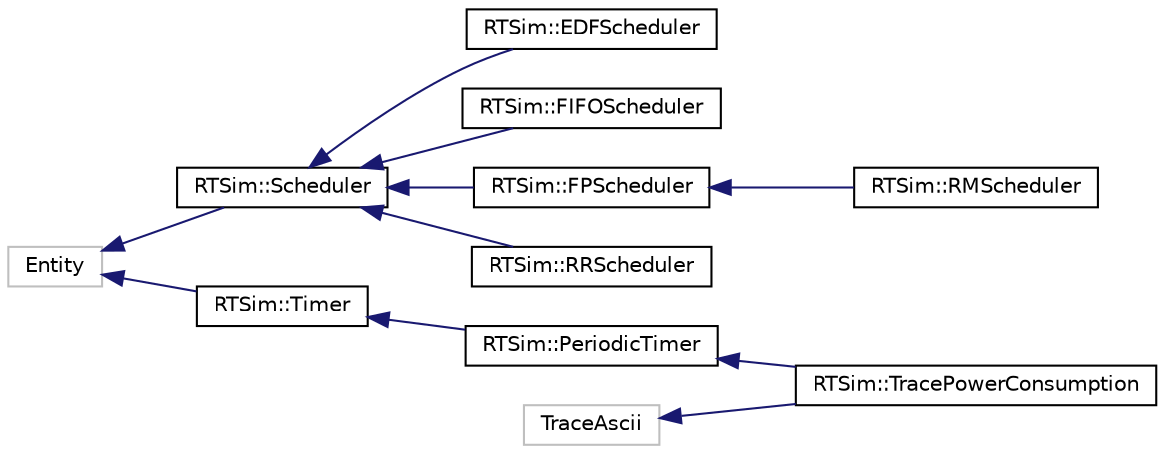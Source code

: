 digraph "Graphical Class Hierarchy"
{
  edge [fontname="Helvetica",fontsize="10",labelfontname="Helvetica",labelfontsize="10"];
  node [fontname="Helvetica",fontsize="10",shape=record];
  rankdir="LR";
  Node1 [label="Entity",height=0.2,width=0.4,color="grey75", fillcolor="white", style="filled"];
  Node1 -> Node2 [dir="back",color="midnightblue",fontsize="10",style="solid",fontname="Helvetica"];
  Node2 [label="RTSim::Scheduler",height=0.2,width=0.4,color="black", fillcolor="white", style="filled",URL="$d6/d9d/classRTSim_1_1Scheduler.html"];
  Node2 -> Node3 [dir="back",color="midnightblue",fontsize="10",style="solid",fontname="Helvetica"];
  Node3 [label="RTSim::EDFScheduler",height=0.2,width=0.4,color="black", fillcolor="white", style="filled",URL="$d0/d43/classRTSim_1_1EDFScheduler.html"];
  Node2 -> Node4 [dir="back",color="midnightblue",fontsize="10",style="solid",fontname="Helvetica"];
  Node4 [label="RTSim::FIFOScheduler",height=0.2,width=0.4,color="black", fillcolor="white", style="filled",URL="$da/d6b/classRTSim_1_1FIFOScheduler.html"];
  Node2 -> Node5 [dir="back",color="midnightblue",fontsize="10",style="solid",fontname="Helvetica"];
  Node5 [label="RTSim::FPScheduler",height=0.2,width=0.4,color="black", fillcolor="white", style="filled",URL="$df/d47/classRTSim_1_1FPScheduler.html"];
  Node5 -> Node6 [dir="back",color="midnightblue",fontsize="10",style="solid",fontname="Helvetica"];
  Node6 [label="RTSim::RMScheduler",height=0.2,width=0.4,color="black", fillcolor="white", style="filled",URL="$db/d0a/classRTSim_1_1RMScheduler.html"];
  Node2 -> Node7 [dir="back",color="midnightblue",fontsize="10",style="solid",fontname="Helvetica"];
  Node7 [label="RTSim::RRScheduler",height=0.2,width=0.4,color="black", fillcolor="white", style="filled",URL="$d6/d24/classRTSim_1_1RRScheduler.html"];
  Node1 -> Node8 [dir="back",color="midnightblue",fontsize="10",style="solid",fontname="Helvetica"];
  Node8 [label="RTSim::Timer",height=0.2,width=0.4,color="black", fillcolor="white", style="filled",URL="$d4/d68/classRTSim_1_1Timer.html"];
  Node8 -> Node9 [dir="back",color="midnightblue",fontsize="10",style="solid",fontname="Helvetica"];
  Node9 [label="RTSim::PeriodicTimer",height=0.2,width=0.4,color="black", fillcolor="white", style="filled",URL="$da/d19/classRTSim_1_1PeriodicTimer.html"];
  Node9 -> Node10 [dir="back",color="midnightblue",fontsize="10",style="solid",fontname="Helvetica"];
  Node10 [label="RTSim::TracePowerConsumption",height=0.2,width=0.4,color="black", fillcolor="white", style="filled",URL="$d2/dc8/classRTSim_1_1TracePowerConsumption.html"];
  Node11 [label="TraceAscii",height=0.2,width=0.4,color="grey75", fillcolor="white", style="filled"];
  Node11 -> Node10 [dir="back",color="midnightblue",fontsize="10",style="solid",fontname="Helvetica"];
}
